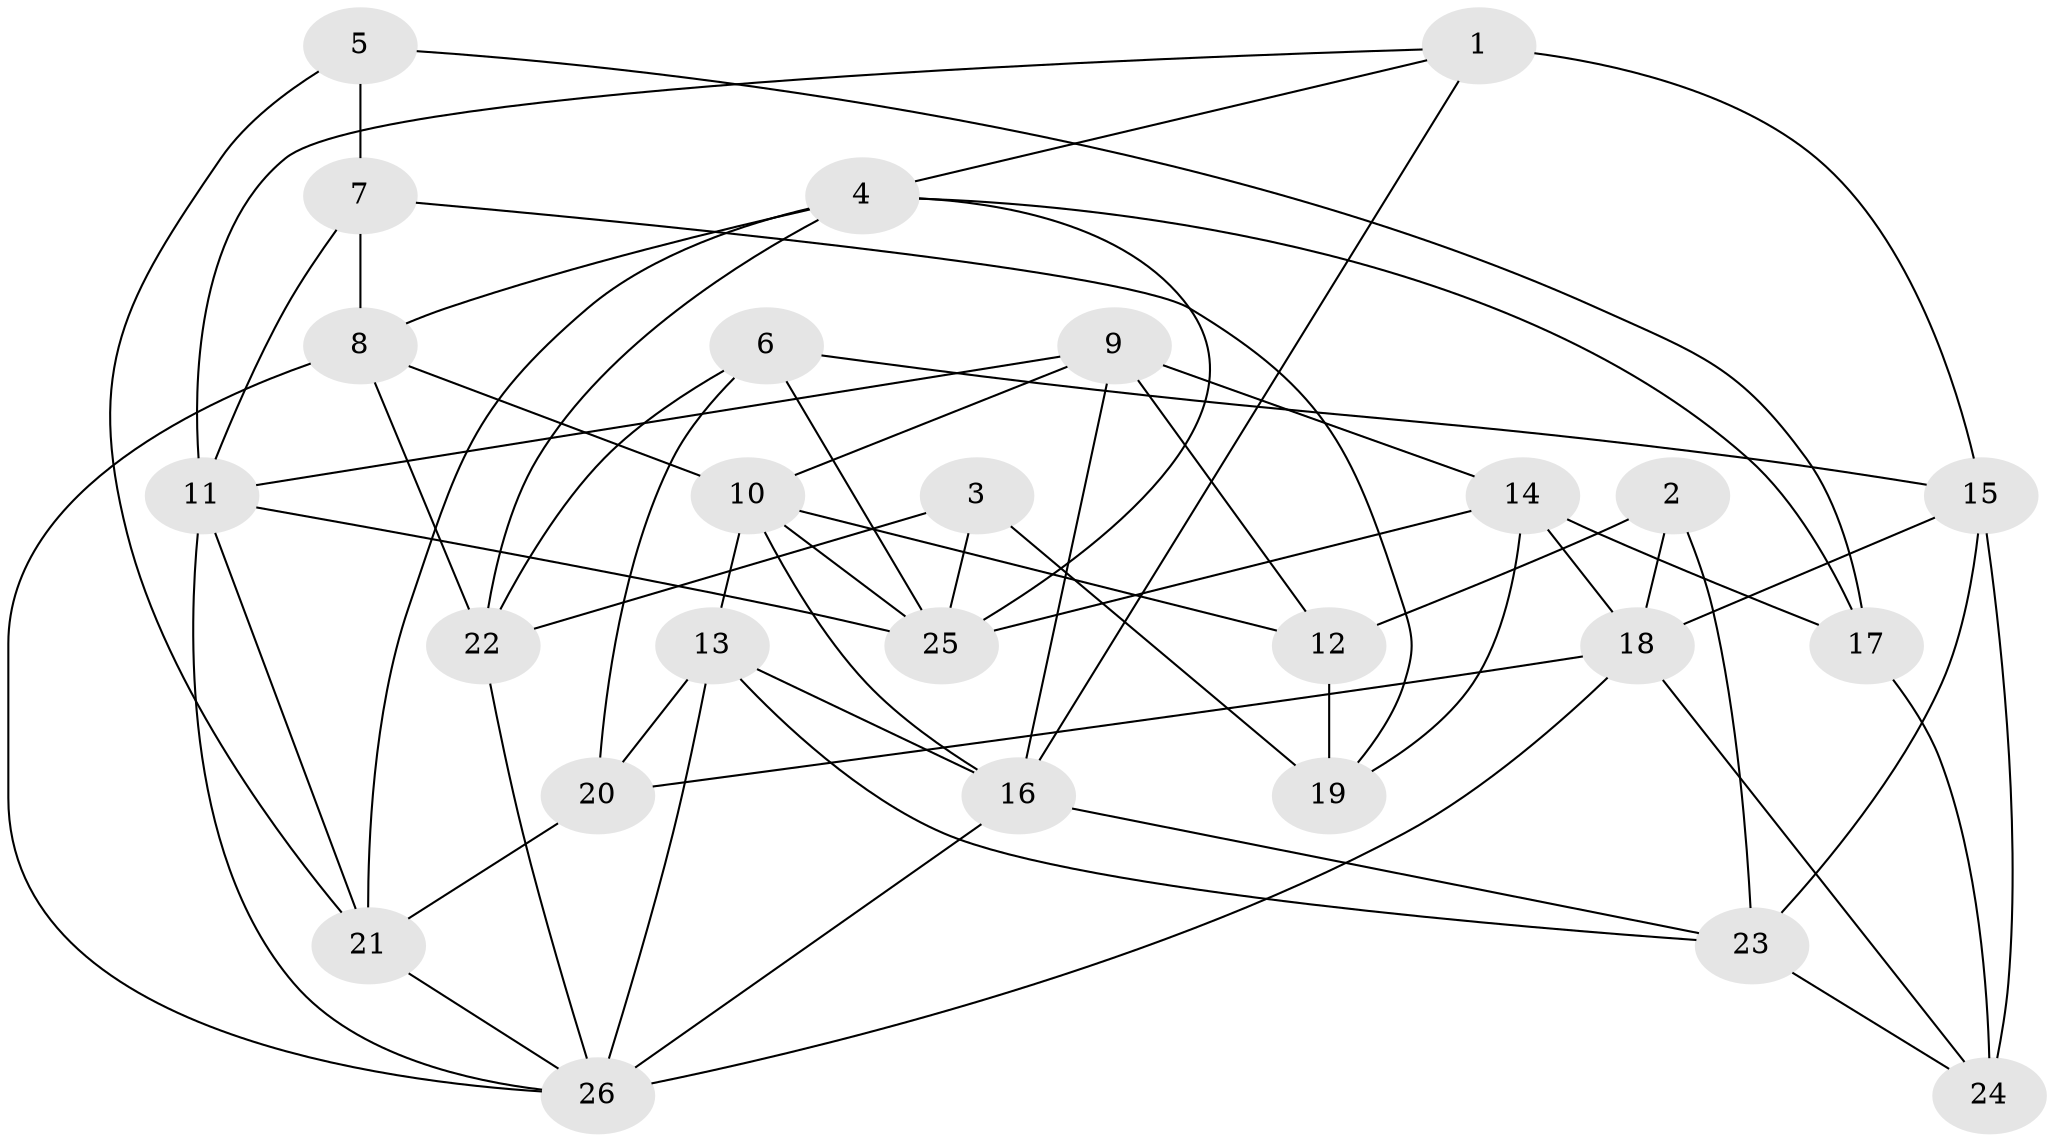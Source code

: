 // original degree distribution, {4: 1.0}
// Generated by graph-tools (version 1.1) at 2025/03/03/09/25 03:03:06]
// undirected, 26 vertices, 62 edges
graph export_dot {
graph [start="1"]
  node [color=gray90,style=filled];
  1;
  2;
  3;
  4;
  5;
  6;
  7;
  8;
  9;
  10;
  11;
  12;
  13;
  14;
  15;
  16;
  17;
  18;
  19;
  20;
  21;
  22;
  23;
  24;
  25;
  26;
  1 -- 4 [weight=1.0];
  1 -- 11 [weight=1.0];
  1 -- 15 [weight=1.0];
  1 -- 16 [weight=1.0];
  2 -- 12 [weight=1.0];
  2 -- 18 [weight=1.0];
  2 -- 23 [weight=2.0];
  3 -- 19 [weight=2.0];
  3 -- 22 [weight=1.0];
  3 -- 25 [weight=1.0];
  4 -- 8 [weight=1.0];
  4 -- 17 [weight=1.0];
  4 -- 21 [weight=1.0];
  4 -- 22 [weight=1.0];
  4 -- 25 [weight=1.0];
  5 -- 7 [weight=2.0];
  5 -- 17 [weight=1.0];
  5 -- 21 [weight=1.0];
  6 -- 15 [weight=1.0];
  6 -- 20 [weight=1.0];
  6 -- 22 [weight=1.0];
  6 -- 25 [weight=1.0];
  7 -- 8 [weight=2.0];
  7 -- 11 [weight=1.0];
  7 -- 19 [weight=1.0];
  8 -- 10 [weight=1.0];
  8 -- 22 [weight=1.0];
  8 -- 26 [weight=1.0];
  9 -- 10 [weight=1.0];
  9 -- 11 [weight=1.0];
  9 -- 12 [weight=2.0];
  9 -- 14 [weight=1.0];
  9 -- 16 [weight=1.0];
  10 -- 12 [weight=1.0];
  10 -- 13 [weight=1.0];
  10 -- 16 [weight=1.0];
  10 -- 25 [weight=1.0];
  11 -- 21 [weight=1.0];
  11 -- 25 [weight=1.0];
  11 -- 26 [weight=1.0];
  12 -- 19 [weight=2.0];
  13 -- 16 [weight=1.0];
  13 -- 20 [weight=1.0];
  13 -- 23 [weight=1.0];
  13 -- 26 [weight=2.0];
  14 -- 17 [weight=2.0];
  14 -- 18 [weight=1.0];
  14 -- 19 [weight=1.0];
  14 -- 25 [weight=1.0];
  15 -- 18 [weight=1.0];
  15 -- 23 [weight=1.0];
  15 -- 24 [weight=2.0];
  16 -- 23 [weight=1.0];
  16 -- 26 [weight=1.0];
  17 -- 24 [weight=2.0];
  18 -- 20 [weight=2.0];
  18 -- 24 [weight=1.0];
  18 -- 26 [weight=2.0];
  20 -- 21 [weight=2.0];
  21 -- 26 [weight=1.0];
  22 -- 26 [weight=2.0];
  23 -- 24 [weight=1.0];
}
